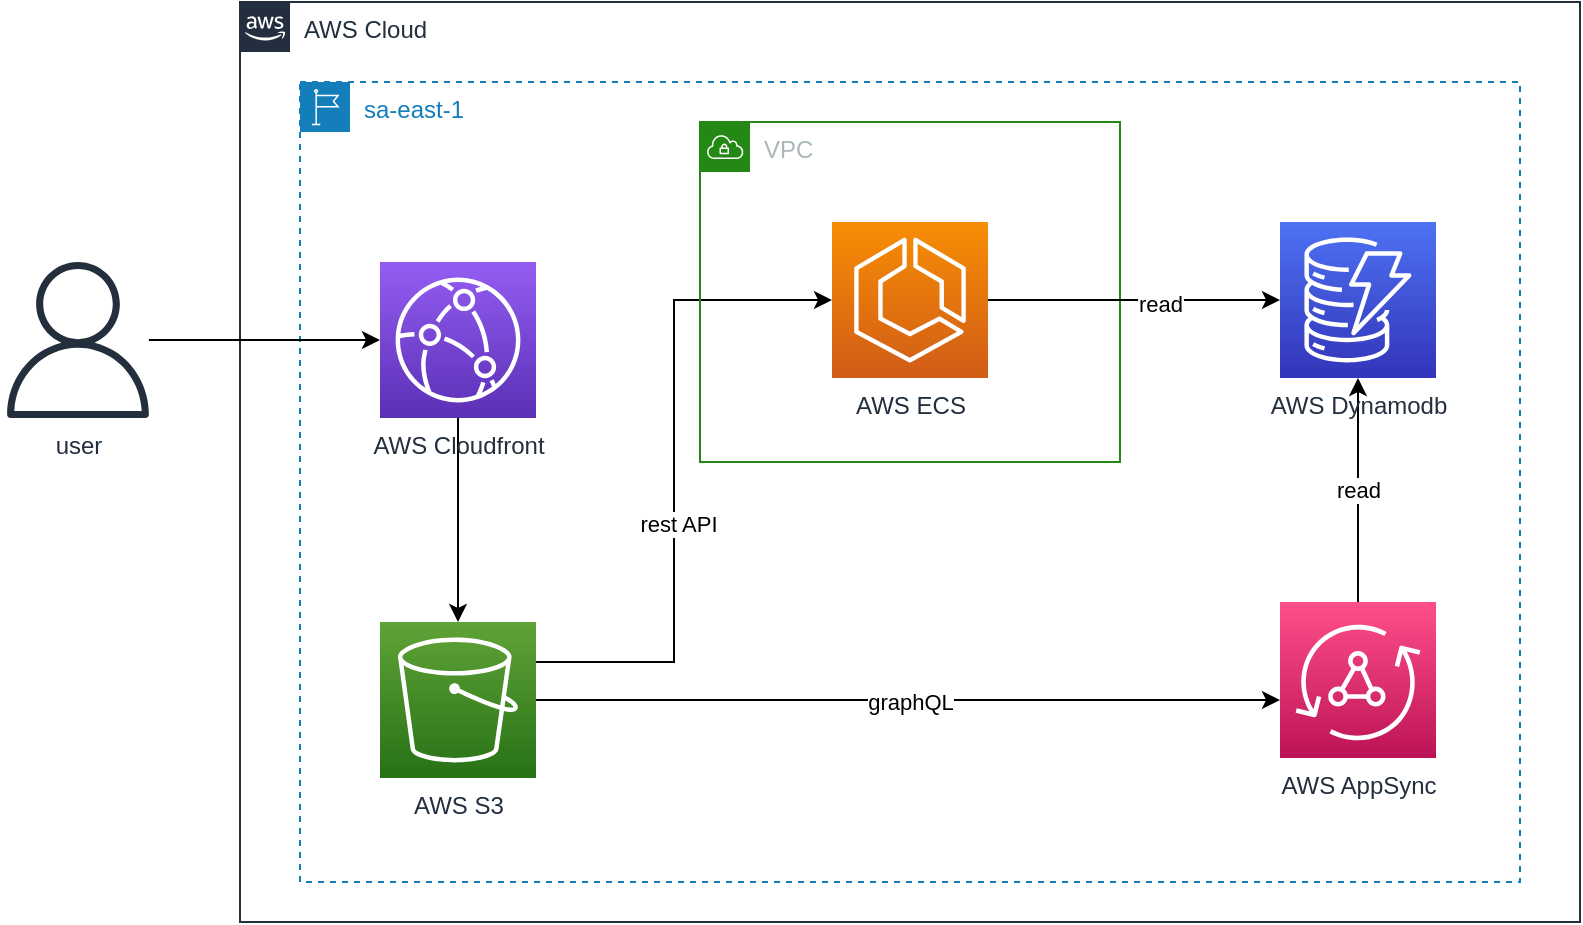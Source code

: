 <mxfile version="19.0.0" type="device"><diagram id="bQM9nf6POHSIRoIgZ3pF" name="Page-1"><mxGraphModel dx="946" dy="1672" grid="1" gridSize="10" guides="1" tooltips="1" connect="1" arrows="1" fold="1" page="1" pageScale="1" pageWidth="827" pageHeight="1169" math="0" shadow="0"><root><mxCell id="0"/><mxCell id="1" parent="0"/><mxCell id="EenL1CoQds6Piz5d6rtn-5" value="AWS Cloud" style="points=[[0,0],[0.25,0],[0.5,0],[0.75,0],[1,0],[1,0.25],[1,0.5],[1,0.75],[1,1],[0.75,1],[0.5,1],[0.25,1],[0,1],[0,0.75],[0,0.5],[0,0.25]];outlineConnect=0;gradientColor=none;html=1;whiteSpace=wrap;fontSize=12;fontStyle=0;container=1;pointerEvents=0;collapsible=0;recursiveResize=0;shape=mxgraph.aws4.group;grIcon=mxgraph.aws4.group_aws_cloud_alt;strokeColor=#232F3E;fillColor=none;verticalAlign=top;align=left;spacingLeft=30;fontColor=#232F3E;dashed=0;" vertex="1" parent="1"><mxGeometry x="140" y="-460" width="670" height="460" as="geometry"/></mxCell><mxCell id="EenL1CoQds6Piz5d6rtn-9" value="sa-east-1" style="points=[[0,0],[0.25,0],[0.5,0],[0.75,0],[1,0],[1,0.25],[1,0.5],[1,0.75],[1,1],[0.75,1],[0.5,1],[0.25,1],[0,1],[0,0.75],[0,0.5],[0,0.25]];outlineConnect=0;gradientColor=none;html=1;whiteSpace=wrap;fontSize=12;fontStyle=0;container=1;pointerEvents=0;collapsible=0;recursiveResize=0;shape=mxgraph.aws4.group;grIcon=mxgraph.aws4.group_region;strokeColor=#147EBA;fillColor=none;verticalAlign=top;align=left;spacingLeft=30;fontColor=#147EBA;dashed=1;" vertex="1" parent="1"><mxGeometry x="170" y="-420" width="610" height="400" as="geometry"/></mxCell><mxCell id="EenL1CoQds6Piz5d6rtn-13" style="edgeStyle=orthogonalEdgeStyle;rounded=0;orthogonalLoop=1;jettySize=auto;html=1;entryX=0.5;entryY=0;entryDx=0;entryDy=0;entryPerimeter=0;" edge="1" parent="EenL1CoQds6Piz5d6rtn-9" source="EenL1CoQds6Piz5d6rtn-11" target="EenL1CoQds6Piz5d6rtn-12"><mxGeometry relative="1" as="geometry"/></mxCell><mxCell id="EenL1CoQds6Piz5d6rtn-11" value="AWS Cloudfront" style="sketch=0;points=[[0,0,0],[0.25,0,0],[0.5,0,0],[0.75,0,0],[1,0,0],[0,1,0],[0.25,1,0],[0.5,1,0],[0.75,1,0],[1,1,0],[0,0.25,0],[0,0.5,0],[0,0.75,0],[1,0.25,0],[1,0.5,0],[1,0.75,0]];outlineConnect=0;fontColor=#232F3E;gradientColor=#945DF2;gradientDirection=north;fillColor=#5A30B5;strokeColor=#ffffff;dashed=0;verticalLabelPosition=bottom;verticalAlign=top;align=center;html=1;fontSize=12;fontStyle=0;aspect=fixed;shape=mxgraph.aws4.resourceIcon;resIcon=mxgraph.aws4.cloudfront;" vertex="1" parent="EenL1CoQds6Piz5d6rtn-9"><mxGeometry x="40" y="90" width="78" height="78" as="geometry"/></mxCell><mxCell id="EenL1CoQds6Piz5d6rtn-18" style="edgeStyle=orthogonalEdgeStyle;rounded=0;orthogonalLoop=1;jettySize=auto;html=1;entryX=0;entryY=0.5;entryDx=0;entryDy=0;entryPerimeter=0;" edge="1" parent="EenL1CoQds6Piz5d6rtn-9" source="EenL1CoQds6Piz5d6rtn-12" target="EenL1CoQds6Piz5d6rtn-15"><mxGeometry relative="1" as="geometry"><Array as="points"><mxPoint x="187" y="290"/><mxPoint x="187" y="109"/></Array></mxGeometry></mxCell><mxCell id="EenL1CoQds6Piz5d6rtn-24" value="rest API" style="edgeLabel;html=1;align=center;verticalAlign=middle;resizable=0;points=[];" vertex="1" connectable="0" parent="EenL1CoQds6Piz5d6rtn-18"><mxGeometry x="-0.158" y="-1" relative="1" as="geometry"><mxPoint x="1" as="offset"/></mxGeometry></mxCell><mxCell id="EenL1CoQds6Piz5d6rtn-21" style="edgeStyle=orthogonalEdgeStyle;rounded=0;orthogonalLoop=1;jettySize=auto;html=1;" edge="1" parent="EenL1CoQds6Piz5d6rtn-9" source="EenL1CoQds6Piz5d6rtn-12" target="EenL1CoQds6Piz5d6rtn-16"><mxGeometry relative="1" as="geometry"><Array as="points"><mxPoint x="540" y="320"/><mxPoint x="540" y="320"/></Array></mxGeometry></mxCell><mxCell id="EenL1CoQds6Piz5d6rtn-25" value="graphQL" style="edgeLabel;html=1;align=center;verticalAlign=middle;resizable=0;points=[];" vertex="1" connectable="0" parent="EenL1CoQds6Piz5d6rtn-21"><mxGeometry x="-0.003" relative="1" as="geometry"><mxPoint x="1" y="1" as="offset"/></mxGeometry></mxCell><mxCell id="EenL1CoQds6Piz5d6rtn-12" value="AWS S3" style="sketch=0;points=[[0,0,0],[0.25,0,0],[0.5,0,0],[0.75,0,0],[1,0,0],[0,1,0],[0.25,1,0],[0.5,1,0],[0.75,1,0],[1,1,0],[0,0.25,0],[0,0.5,0],[0,0.75,0],[1,0.25,0],[1,0.5,0],[1,0.75,0]];outlineConnect=0;fontColor=#232F3E;gradientColor=#60A337;gradientDirection=north;fillColor=#277116;strokeColor=#ffffff;dashed=0;verticalLabelPosition=bottom;verticalAlign=top;align=center;html=1;fontSize=12;fontStyle=0;aspect=fixed;shape=mxgraph.aws4.resourceIcon;resIcon=mxgraph.aws4.s3;" vertex="1" parent="EenL1CoQds6Piz5d6rtn-9"><mxGeometry x="40" y="270" width="78" height="78" as="geometry"/></mxCell><mxCell id="EenL1CoQds6Piz5d6rtn-14" value="VPC" style="points=[[0,0],[0.25,0],[0.5,0],[0.75,0],[1,0],[1,0.25],[1,0.5],[1,0.75],[1,1],[0.75,1],[0.5,1],[0.25,1],[0,1],[0,0.75],[0,0.5],[0,0.25]];outlineConnect=0;gradientColor=none;html=1;whiteSpace=wrap;fontSize=12;fontStyle=0;container=1;pointerEvents=0;collapsible=0;recursiveResize=0;shape=mxgraph.aws4.group;grIcon=mxgraph.aws4.group_vpc;strokeColor=#248814;fillColor=none;verticalAlign=top;align=left;spacingLeft=30;fontColor=#AAB7B8;dashed=0;" vertex="1" parent="EenL1CoQds6Piz5d6rtn-9"><mxGeometry x="200" y="20" width="210" height="170" as="geometry"/></mxCell><mxCell id="EenL1CoQds6Piz5d6rtn-15" value="AWS ECS" style="sketch=0;points=[[0,0,0],[0.25,0,0],[0.5,0,0],[0.75,0,0],[1,0,0],[0,1,0],[0.25,1,0],[0.5,1,0],[0.75,1,0],[1,1,0],[0,0.25,0],[0,0.5,0],[0,0.75,0],[1,0.25,0],[1,0.5,0],[1,0.75,0]];outlineConnect=0;fontColor=#232F3E;gradientColor=#F78E04;gradientDirection=north;fillColor=#D05C17;strokeColor=#ffffff;dashed=0;verticalLabelPosition=bottom;verticalAlign=top;align=center;html=1;fontSize=12;fontStyle=0;aspect=fixed;shape=mxgraph.aws4.resourceIcon;resIcon=mxgraph.aws4.ecs;" vertex="1" parent="EenL1CoQds6Piz5d6rtn-14"><mxGeometry x="66" y="50" width="78" height="78" as="geometry"/></mxCell><mxCell id="EenL1CoQds6Piz5d6rtn-27" value="read" style="edgeStyle=orthogonalEdgeStyle;rounded=0;orthogonalLoop=1;jettySize=auto;html=1;" edge="1" parent="EenL1CoQds6Piz5d6rtn-9" source="EenL1CoQds6Piz5d6rtn-16" target="EenL1CoQds6Piz5d6rtn-17"><mxGeometry relative="1" as="geometry"/></mxCell><mxCell id="EenL1CoQds6Piz5d6rtn-16" value="AWS AppSync" style="sketch=0;points=[[0,0,0],[0.25,0,0],[0.5,0,0],[0.75,0,0],[1,0,0],[0,1,0],[0.25,1,0],[0.5,1,0],[0.75,1,0],[1,1,0],[0,0.25,0],[0,0.5,0],[0,0.75,0],[1,0.25,0],[1,0.5,0],[1,0.75,0]];outlineConnect=0;fontColor=#232F3E;gradientColor=#FF4F8B;gradientDirection=north;fillColor=#BC1356;strokeColor=#ffffff;dashed=0;verticalLabelPosition=bottom;verticalAlign=top;align=center;html=1;fontSize=12;fontStyle=0;aspect=fixed;shape=mxgraph.aws4.resourceIcon;resIcon=mxgraph.aws4.appsync;" vertex="1" parent="EenL1CoQds6Piz5d6rtn-9"><mxGeometry x="490" y="260" width="78" height="78" as="geometry"/></mxCell><mxCell id="EenL1CoQds6Piz5d6rtn-17" value="AWS Dynamodb" style="sketch=0;points=[[0,0,0],[0.25,0,0],[0.5,0,0],[0.75,0,0],[1,0,0],[0,1,0],[0.25,1,0],[0.5,1,0],[0.75,1,0],[1,1,0],[0,0.25,0],[0,0.5,0],[0,0.75,0],[1,0.25,0],[1,0.5,0],[1,0.75,0]];outlineConnect=0;fontColor=#232F3E;gradientColor=#4D72F3;gradientDirection=north;fillColor=#3334B9;strokeColor=#ffffff;dashed=0;verticalLabelPosition=bottom;verticalAlign=top;align=center;html=1;fontSize=12;fontStyle=0;aspect=fixed;shape=mxgraph.aws4.resourceIcon;resIcon=mxgraph.aws4.dynamodb;" vertex="1" parent="EenL1CoQds6Piz5d6rtn-9"><mxGeometry x="490" y="70" width="78" height="78" as="geometry"/></mxCell><mxCell id="EenL1CoQds6Piz5d6rtn-20" style="edgeStyle=orthogonalEdgeStyle;rounded=0;orthogonalLoop=1;jettySize=auto;html=1;entryX=0;entryY=0.5;entryDx=0;entryDy=0;entryPerimeter=0;" edge="1" parent="EenL1CoQds6Piz5d6rtn-9" source="EenL1CoQds6Piz5d6rtn-15" target="EenL1CoQds6Piz5d6rtn-17"><mxGeometry relative="1" as="geometry"/></mxCell><mxCell id="EenL1CoQds6Piz5d6rtn-26" value="read" style="edgeLabel;html=1;align=center;verticalAlign=middle;resizable=0;points=[];" vertex="1" connectable="0" parent="EenL1CoQds6Piz5d6rtn-20"><mxGeometry x="0.158" y="-1" relative="1" as="geometry"><mxPoint x="1" y="1" as="offset"/></mxGeometry></mxCell><mxCell id="EenL1CoQds6Piz5d6rtn-23" style="edgeStyle=orthogonalEdgeStyle;rounded=0;orthogonalLoop=1;jettySize=auto;html=1;" edge="1" parent="1" source="EenL1CoQds6Piz5d6rtn-22" target="EenL1CoQds6Piz5d6rtn-11"><mxGeometry relative="1" as="geometry"/></mxCell><mxCell id="EenL1CoQds6Piz5d6rtn-22" value="user" style="sketch=0;outlineConnect=0;fontColor=#232F3E;gradientColor=none;fillColor=#232F3D;strokeColor=none;dashed=0;verticalLabelPosition=bottom;verticalAlign=top;align=center;html=1;fontSize=12;fontStyle=0;aspect=fixed;pointerEvents=1;shape=mxgraph.aws4.user;" vertex="1" parent="1"><mxGeometry x="20" y="-330" width="78" height="78" as="geometry"/></mxCell><mxCell id="Sqqx98tdszXpvReEp_hM-14" value="" style="shape=image;verticalLabelPosition=bottom;labelBackgroundColor=default;verticalAlign=top;aspect=fixed;imageAspect=0;image=https://angular.io/assets/images/logos/angularjs/AngularJS-Shield.svg;" parent="1" vertex="1"><mxGeometry x="200" y="-160" width="33.03" height="35" as="geometry"/></mxCell></root></mxGraphModel></diagram></mxfile>